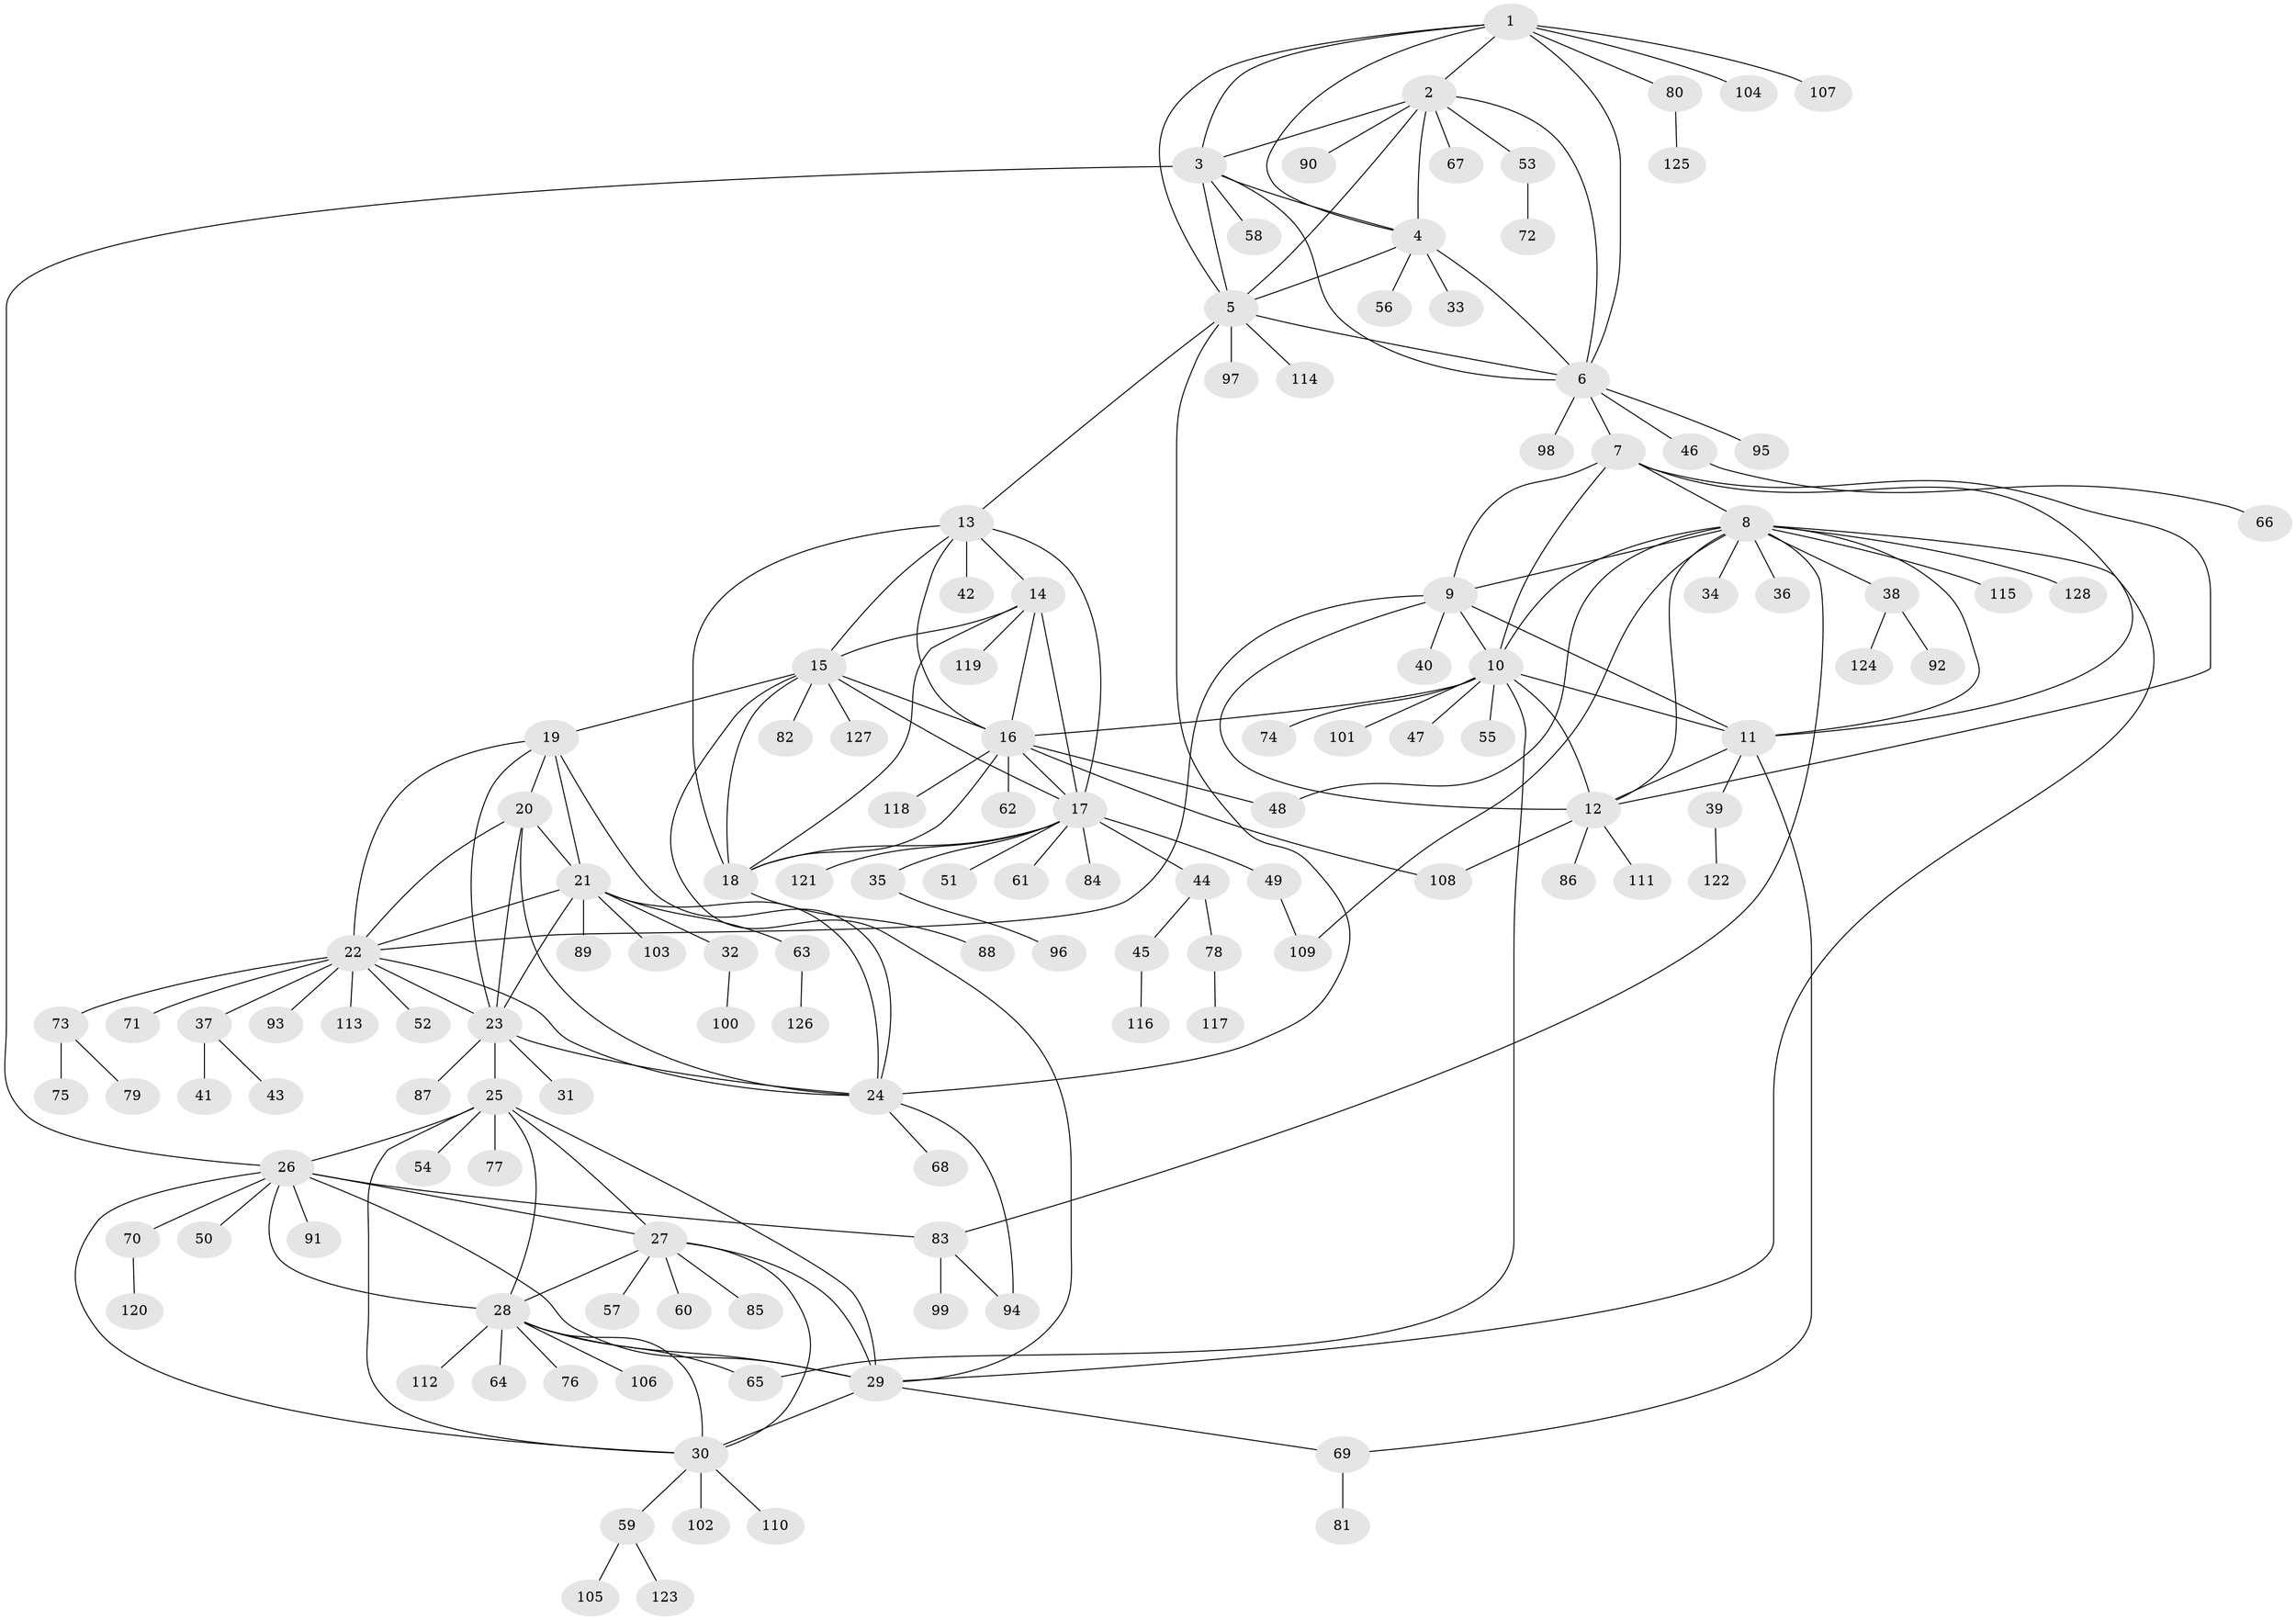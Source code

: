 // coarse degree distribution, {9: 0.02040816326530612, 6: 0.04081632653061224, 5: 0.02040816326530612, 7: 0.04081632653061224, 8: 0.07142857142857142, 4: 0.02040816326530612, 14: 0.01020408163265306, 10: 0.02040816326530612, 1: 0.6122448979591837, 2: 0.12244897959183673, 3: 0.02040816326530612}
// Generated by graph-tools (version 1.1) at 2025/52/02/27/25 19:52:20]
// undirected, 128 vertices, 190 edges
graph export_dot {
graph [start="1"]
  node [color=gray90,style=filled];
  1;
  2;
  3;
  4;
  5;
  6;
  7;
  8;
  9;
  10;
  11;
  12;
  13;
  14;
  15;
  16;
  17;
  18;
  19;
  20;
  21;
  22;
  23;
  24;
  25;
  26;
  27;
  28;
  29;
  30;
  31;
  32;
  33;
  34;
  35;
  36;
  37;
  38;
  39;
  40;
  41;
  42;
  43;
  44;
  45;
  46;
  47;
  48;
  49;
  50;
  51;
  52;
  53;
  54;
  55;
  56;
  57;
  58;
  59;
  60;
  61;
  62;
  63;
  64;
  65;
  66;
  67;
  68;
  69;
  70;
  71;
  72;
  73;
  74;
  75;
  76;
  77;
  78;
  79;
  80;
  81;
  82;
  83;
  84;
  85;
  86;
  87;
  88;
  89;
  90;
  91;
  92;
  93;
  94;
  95;
  96;
  97;
  98;
  99;
  100;
  101;
  102;
  103;
  104;
  105;
  106;
  107;
  108;
  109;
  110;
  111;
  112;
  113;
  114;
  115;
  116;
  117;
  118;
  119;
  120;
  121;
  122;
  123;
  124;
  125;
  126;
  127;
  128;
  1 -- 2;
  1 -- 3;
  1 -- 4;
  1 -- 5;
  1 -- 6;
  1 -- 80;
  1 -- 104;
  1 -- 107;
  2 -- 3;
  2 -- 4;
  2 -- 5;
  2 -- 6;
  2 -- 53;
  2 -- 67;
  2 -- 90;
  3 -- 4;
  3 -- 5;
  3 -- 6;
  3 -- 26;
  3 -- 58;
  4 -- 5;
  4 -- 6;
  4 -- 33;
  4 -- 56;
  5 -- 6;
  5 -- 13;
  5 -- 24;
  5 -- 97;
  5 -- 114;
  6 -- 7;
  6 -- 46;
  6 -- 95;
  6 -- 98;
  7 -- 8;
  7 -- 9;
  7 -- 10;
  7 -- 11;
  7 -- 12;
  8 -- 9;
  8 -- 10;
  8 -- 11;
  8 -- 12;
  8 -- 29;
  8 -- 34;
  8 -- 36;
  8 -- 38;
  8 -- 48;
  8 -- 83;
  8 -- 109;
  8 -- 115;
  8 -- 128;
  9 -- 10;
  9 -- 11;
  9 -- 12;
  9 -- 22;
  9 -- 40;
  10 -- 11;
  10 -- 12;
  10 -- 16;
  10 -- 47;
  10 -- 55;
  10 -- 65;
  10 -- 74;
  10 -- 101;
  11 -- 12;
  11 -- 39;
  11 -- 69;
  12 -- 86;
  12 -- 108;
  12 -- 111;
  13 -- 14;
  13 -- 15;
  13 -- 16;
  13 -- 17;
  13 -- 18;
  13 -- 42;
  14 -- 15;
  14 -- 16;
  14 -- 17;
  14 -- 18;
  14 -- 119;
  15 -- 16;
  15 -- 17;
  15 -- 18;
  15 -- 19;
  15 -- 29;
  15 -- 82;
  15 -- 127;
  16 -- 17;
  16 -- 18;
  16 -- 48;
  16 -- 62;
  16 -- 108;
  16 -- 118;
  17 -- 18;
  17 -- 35;
  17 -- 44;
  17 -- 49;
  17 -- 51;
  17 -- 61;
  17 -- 84;
  17 -- 121;
  18 -- 88;
  19 -- 20;
  19 -- 21;
  19 -- 22;
  19 -- 23;
  19 -- 24;
  20 -- 21;
  20 -- 22;
  20 -- 23;
  20 -- 24;
  21 -- 22;
  21 -- 23;
  21 -- 24;
  21 -- 32;
  21 -- 63;
  21 -- 89;
  21 -- 103;
  22 -- 23;
  22 -- 24;
  22 -- 37;
  22 -- 52;
  22 -- 71;
  22 -- 73;
  22 -- 93;
  22 -- 113;
  23 -- 24;
  23 -- 25;
  23 -- 31;
  23 -- 87;
  24 -- 68;
  24 -- 94;
  25 -- 26;
  25 -- 27;
  25 -- 28;
  25 -- 29;
  25 -- 30;
  25 -- 54;
  25 -- 77;
  26 -- 27;
  26 -- 28;
  26 -- 29;
  26 -- 30;
  26 -- 50;
  26 -- 70;
  26 -- 83;
  26 -- 91;
  27 -- 28;
  27 -- 29;
  27 -- 30;
  27 -- 57;
  27 -- 60;
  27 -- 85;
  28 -- 29;
  28 -- 30;
  28 -- 64;
  28 -- 65;
  28 -- 76;
  28 -- 106;
  28 -- 112;
  29 -- 30;
  29 -- 69;
  30 -- 59;
  30 -- 102;
  30 -- 110;
  32 -- 100;
  35 -- 96;
  37 -- 41;
  37 -- 43;
  38 -- 92;
  38 -- 124;
  39 -- 122;
  44 -- 45;
  44 -- 78;
  45 -- 116;
  46 -- 66;
  49 -- 109;
  53 -- 72;
  59 -- 105;
  59 -- 123;
  63 -- 126;
  69 -- 81;
  70 -- 120;
  73 -- 75;
  73 -- 79;
  78 -- 117;
  80 -- 125;
  83 -- 94;
  83 -- 99;
}
